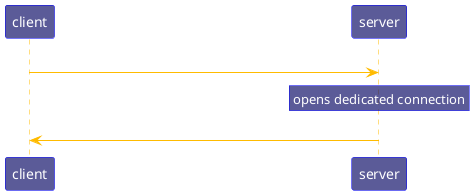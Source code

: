 @startuml login
skinparam DefaultTextAlignment CENTER
skinparam DefaultFontColor #ffffff
skinparam ArrowColor #ffbb00
skinparam sequenceMessageAlign CENTER
skinparam NoteTextAlignment CENTER
skinparam NoteBackgroundColor #060662a8
skinparam NoteBorderColor #0000ff
skinparam ParticipantBackgroundColor #060662a8
skinparam ParticipantBorderColor #0000ff
skinparam PathHoverColor #ffbb00
skinparam SequenceLifeLineBorderColor #ffbb00
'skinparam ParticipantBackgroundColor #00ffff
'skinparam ParticipantBorderColor #0000ff these are comments, started with '
client -> server : LOGIN USER <USERNAME> PASSWORD <PASSWORD>
rnote over server
opens dedicated connection
end note
server -> client: OK <TOKEN>
@enduml